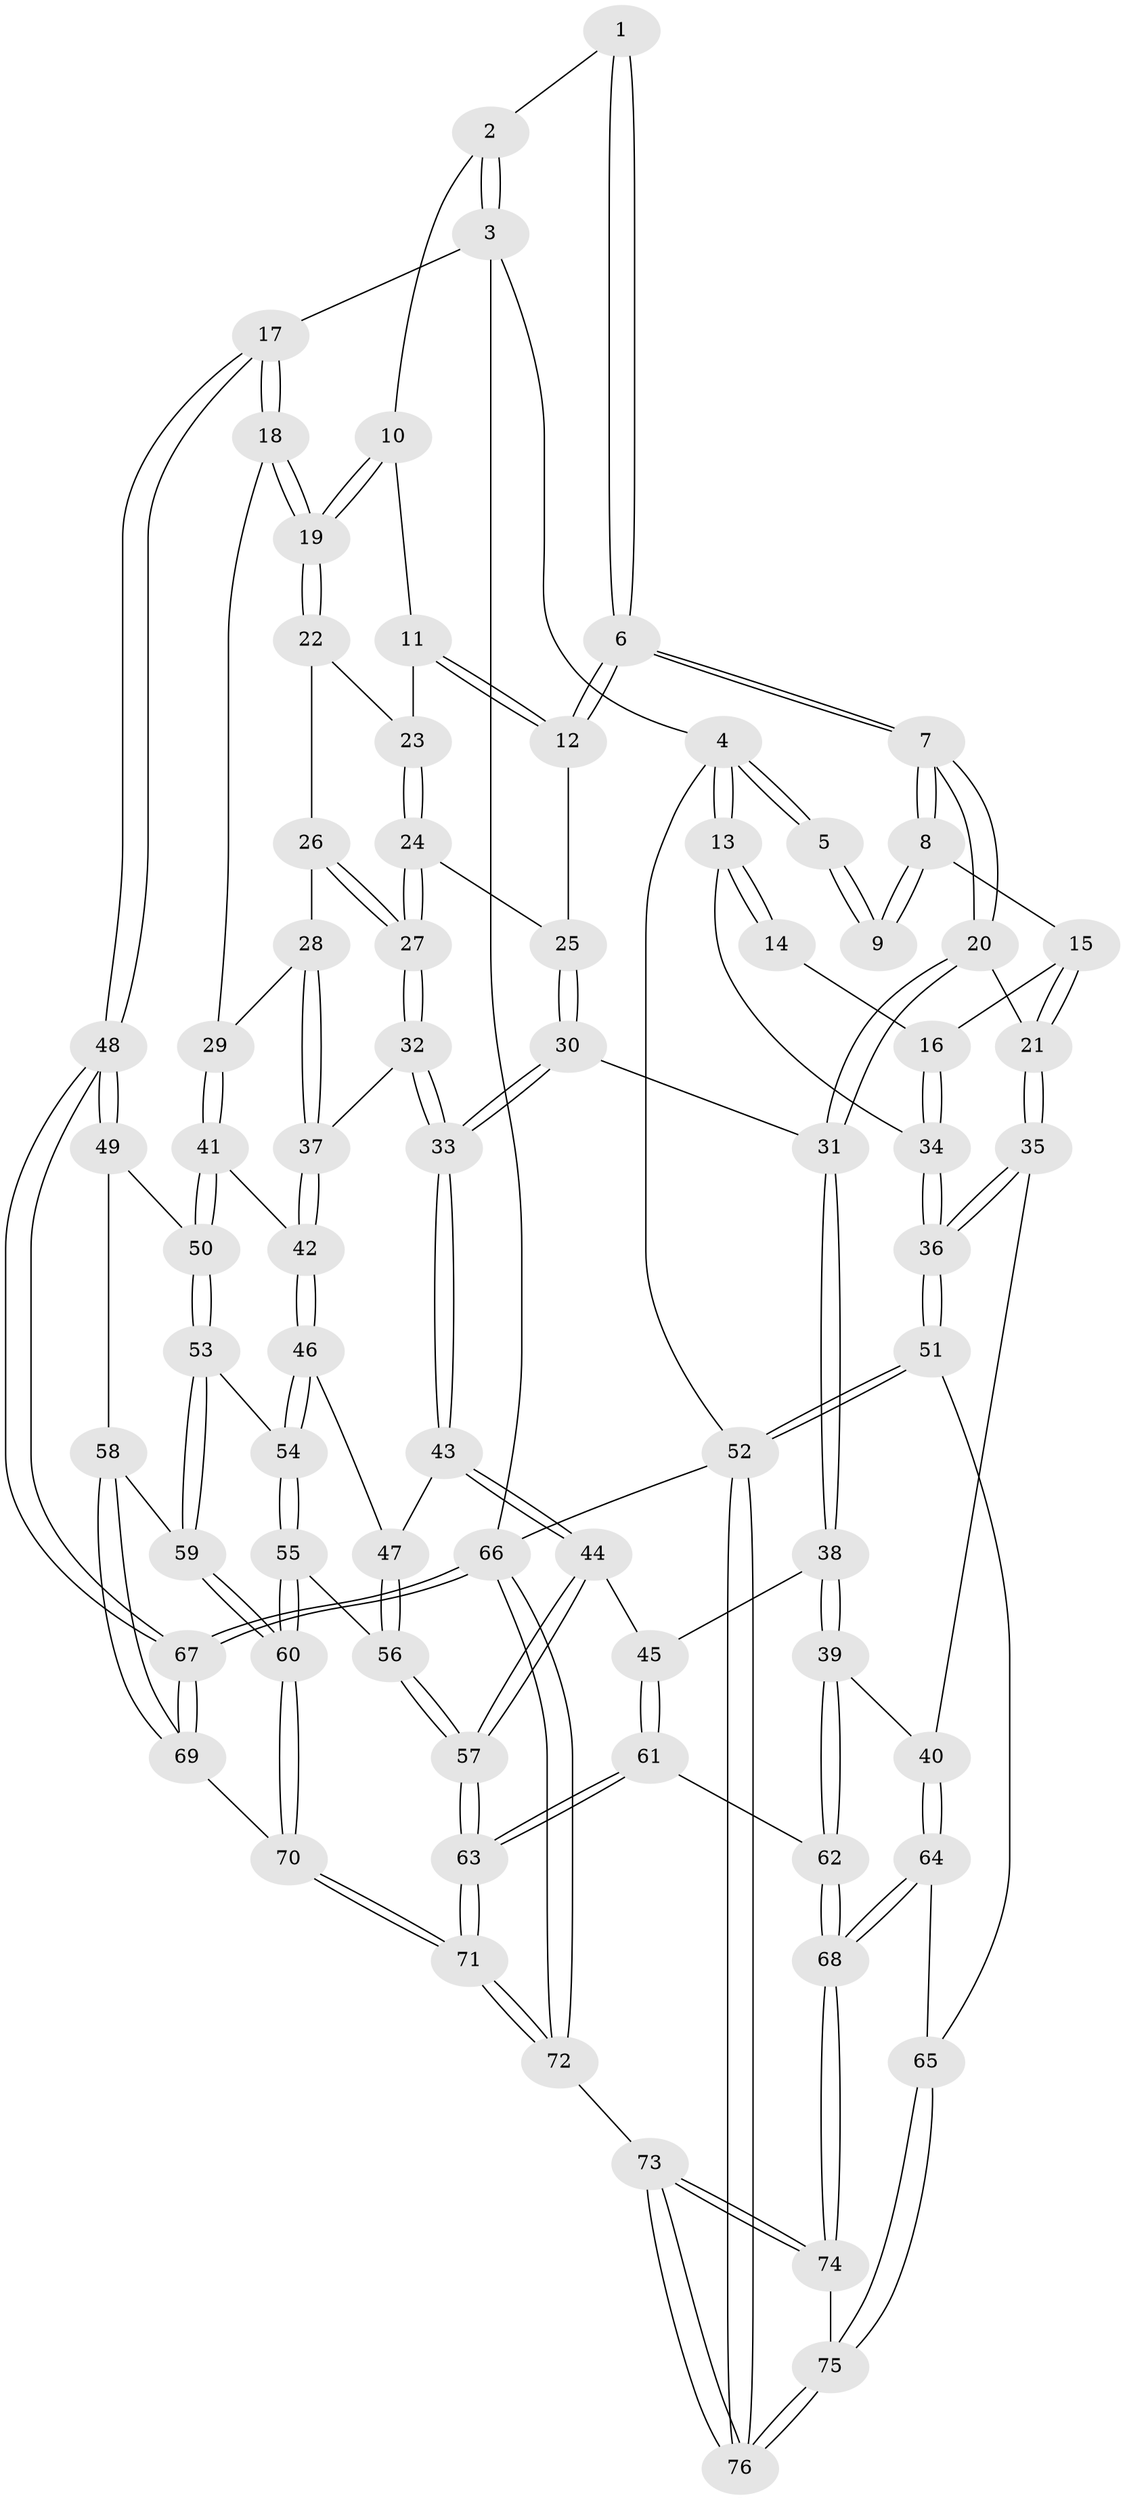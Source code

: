 // coarse degree distribution, {3: 0.18421052631578946, 4: 0.7368421052631579, 2: 0.02631578947368421, 6: 0.02631578947368421, 5: 0.02631578947368421}
// Generated by graph-tools (version 1.1) at 2025/38/03/04/25 23:38:35]
// undirected, 76 vertices, 187 edges
graph export_dot {
  node [color=gray90,style=filled];
  1 [pos="+0.35533468405658347+0"];
  2 [pos="+0.7191658279015981+0"];
  3 [pos="+1+0"];
  4 [pos="+0+0"];
  5 [pos="+0.06262667213278286+0"];
  6 [pos="+0.3467543291866769+0.23155545528364477"];
  7 [pos="+0.3080501285457577+0.2507842223323197"];
  8 [pos="+0.18807140524516291+0.14940104755441289"];
  9 [pos="+0.152839383369467+0.1031356711394262"];
  10 [pos="+0.6937767577353399+0.013868784882126053"];
  11 [pos="+0.6650208691093179+0.07868452017399968"];
  12 [pos="+0.45781543910689787+0.2290201479980877"];
  13 [pos="+0+0"];
  14 [pos="+0.06549156877955936+0.12797996256887023"];
  15 [pos="+0.0371927701444632+0.234769712000383"];
  16 [pos="+0+0.2621297591201651"];
  17 [pos="+1+0.3060967644556603"];
  18 [pos="+1+0.3127152406344277"];
  19 [pos="+1+0.2681430509020568"];
  20 [pos="+0.27424383258507623+0.3186930500729606"];
  21 [pos="+0.253575521921813+0.33006728311841194"];
  22 [pos="+0.7760711270954188+0.277887439403395"];
  23 [pos="+0.725219182169201+0.228665851788547"];
  24 [pos="+0.6667438404020869+0.34339162536449824"];
  25 [pos="+0.522477714153767+0.33164145496342273"];
  26 [pos="+0.7841110983467241+0.3414802066218832"];
  27 [pos="+0.6855707669577027+0.40288772230641473"];
  28 [pos="+0.8198805715789994+0.39531558335418876"];
  29 [pos="+0.9752568545352843+0.4025610620851549"];
  30 [pos="+0.5494167886947003+0.4459880768540828"];
  31 [pos="+0.3442412534785059+0.46475611546400014"];
  32 [pos="+0.6741306835550652+0.4735429171688058"];
  33 [pos="+0.60323380984172+0.526449242699382"];
  34 [pos="+0+0.31189423398977395"];
  35 [pos="+0.006868326968246653+0.49627550409866056"];
  36 [pos="+0+0.5095191591129784"];
  37 [pos="+0.7668211069541593+0.47155776450881776"];
  38 [pos="+0.35421876796257307+0.5430791137818812"];
  39 [pos="+0.26486432163691964+0.6477289409722956"];
  40 [pos="+0.22599817830616586+0.6418943335419536"];
  41 [pos="+0.8696913442177957+0.5556113969651554"];
  42 [pos="+0.8213736880868798+0.5289881419467783"];
  43 [pos="+0.5972166654242543+0.5584276974962802"];
  44 [pos="+0.5432966544878778+0.6073077554462665"];
  45 [pos="+0.5270874759182125+0.6083193500237237"];
  46 [pos="+0.6901188181702597+0.6114724653066196"];
  47 [pos="+0.60952838062098+0.5663763977522919"];
  48 [pos="+1+0.6332870405429494"];
  49 [pos="+1+0.628548010487202"];
  50 [pos="+0.8782537512327592+0.602008380763222"];
  51 [pos="+0+0.6878987128075865"];
  52 [pos="+0+1"];
  53 [pos="+0.8605614859950762+0.6299257882063085"];
  54 [pos="+0.7409142967465533+0.6587133925483986"];
  55 [pos="+0.733511058272088+0.7485323362657503"];
  56 [pos="+0.6791888273262723+0.7565671999365263"];
  57 [pos="+0.5722573478854843+0.7900062683765057"];
  58 [pos="+0.9195664819411681+0.7341447031655793"];
  59 [pos="+0.8737729294906763+0.7035222783717773"];
  60 [pos="+0.7884128757342374+0.8122676281698803"];
  61 [pos="+0.3435967715877266+0.7725347995092967"];
  62 [pos="+0.3401571284236963+0.7726265977606932"];
  63 [pos="+0.5456258909234857+0.8598938684970069"];
  64 [pos="+0.12062487522175919+0.7943683091230083"];
  65 [pos="+0.0850662991913276+0.8148314607898987"];
  66 [pos="+1+1"];
  67 [pos="+1+0.9197752802308474"];
  68 [pos="+0.3125552098521337+0.8154505693504478"];
  69 [pos="+1+0.862909394833166"];
  70 [pos="+0.8063422502659006+0.892204373812569"];
  71 [pos="+0.6211338047525435+1"];
  72 [pos="+0.6184703551934728+1"];
  73 [pos="+0.4039635429216663+1"];
  74 [pos="+0.2890457077099065+0.9105814159450222"];
  75 [pos="+0.12197653028367098+0.9080140312201068"];
  76 [pos="+0+1"];
  1 -- 2;
  1 -- 6;
  1 -- 6;
  2 -- 3;
  2 -- 3;
  2 -- 10;
  3 -- 4;
  3 -- 17;
  3 -- 66;
  4 -- 5;
  4 -- 5;
  4 -- 13;
  4 -- 13;
  4 -- 52;
  5 -- 9;
  5 -- 9;
  6 -- 7;
  6 -- 7;
  6 -- 12;
  6 -- 12;
  7 -- 8;
  7 -- 8;
  7 -- 20;
  7 -- 20;
  8 -- 9;
  8 -- 9;
  8 -- 15;
  10 -- 11;
  10 -- 19;
  10 -- 19;
  11 -- 12;
  11 -- 12;
  11 -- 23;
  12 -- 25;
  13 -- 14;
  13 -- 14;
  13 -- 34;
  14 -- 16;
  15 -- 16;
  15 -- 21;
  15 -- 21;
  16 -- 34;
  16 -- 34;
  17 -- 18;
  17 -- 18;
  17 -- 48;
  17 -- 48;
  18 -- 19;
  18 -- 19;
  18 -- 29;
  19 -- 22;
  19 -- 22;
  20 -- 21;
  20 -- 31;
  20 -- 31;
  21 -- 35;
  21 -- 35;
  22 -- 23;
  22 -- 26;
  23 -- 24;
  23 -- 24;
  24 -- 25;
  24 -- 27;
  24 -- 27;
  25 -- 30;
  25 -- 30;
  26 -- 27;
  26 -- 27;
  26 -- 28;
  27 -- 32;
  27 -- 32;
  28 -- 29;
  28 -- 37;
  28 -- 37;
  29 -- 41;
  29 -- 41;
  30 -- 31;
  30 -- 33;
  30 -- 33;
  31 -- 38;
  31 -- 38;
  32 -- 33;
  32 -- 33;
  32 -- 37;
  33 -- 43;
  33 -- 43;
  34 -- 36;
  34 -- 36;
  35 -- 36;
  35 -- 36;
  35 -- 40;
  36 -- 51;
  36 -- 51;
  37 -- 42;
  37 -- 42;
  38 -- 39;
  38 -- 39;
  38 -- 45;
  39 -- 40;
  39 -- 62;
  39 -- 62;
  40 -- 64;
  40 -- 64;
  41 -- 42;
  41 -- 50;
  41 -- 50;
  42 -- 46;
  42 -- 46;
  43 -- 44;
  43 -- 44;
  43 -- 47;
  44 -- 45;
  44 -- 57;
  44 -- 57;
  45 -- 61;
  45 -- 61;
  46 -- 47;
  46 -- 54;
  46 -- 54;
  47 -- 56;
  47 -- 56;
  48 -- 49;
  48 -- 49;
  48 -- 67;
  48 -- 67;
  49 -- 50;
  49 -- 58;
  50 -- 53;
  50 -- 53;
  51 -- 52;
  51 -- 52;
  51 -- 65;
  52 -- 76;
  52 -- 76;
  52 -- 66;
  53 -- 54;
  53 -- 59;
  53 -- 59;
  54 -- 55;
  54 -- 55;
  55 -- 56;
  55 -- 60;
  55 -- 60;
  56 -- 57;
  56 -- 57;
  57 -- 63;
  57 -- 63;
  58 -- 59;
  58 -- 69;
  58 -- 69;
  59 -- 60;
  59 -- 60;
  60 -- 70;
  60 -- 70;
  61 -- 62;
  61 -- 63;
  61 -- 63;
  62 -- 68;
  62 -- 68;
  63 -- 71;
  63 -- 71;
  64 -- 65;
  64 -- 68;
  64 -- 68;
  65 -- 75;
  65 -- 75;
  66 -- 67;
  66 -- 67;
  66 -- 72;
  66 -- 72;
  67 -- 69;
  67 -- 69;
  68 -- 74;
  68 -- 74;
  69 -- 70;
  70 -- 71;
  70 -- 71;
  71 -- 72;
  71 -- 72;
  72 -- 73;
  73 -- 74;
  73 -- 74;
  73 -- 76;
  73 -- 76;
  74 -- 75;
  75 -- 76;
  75 -- 76;
}
